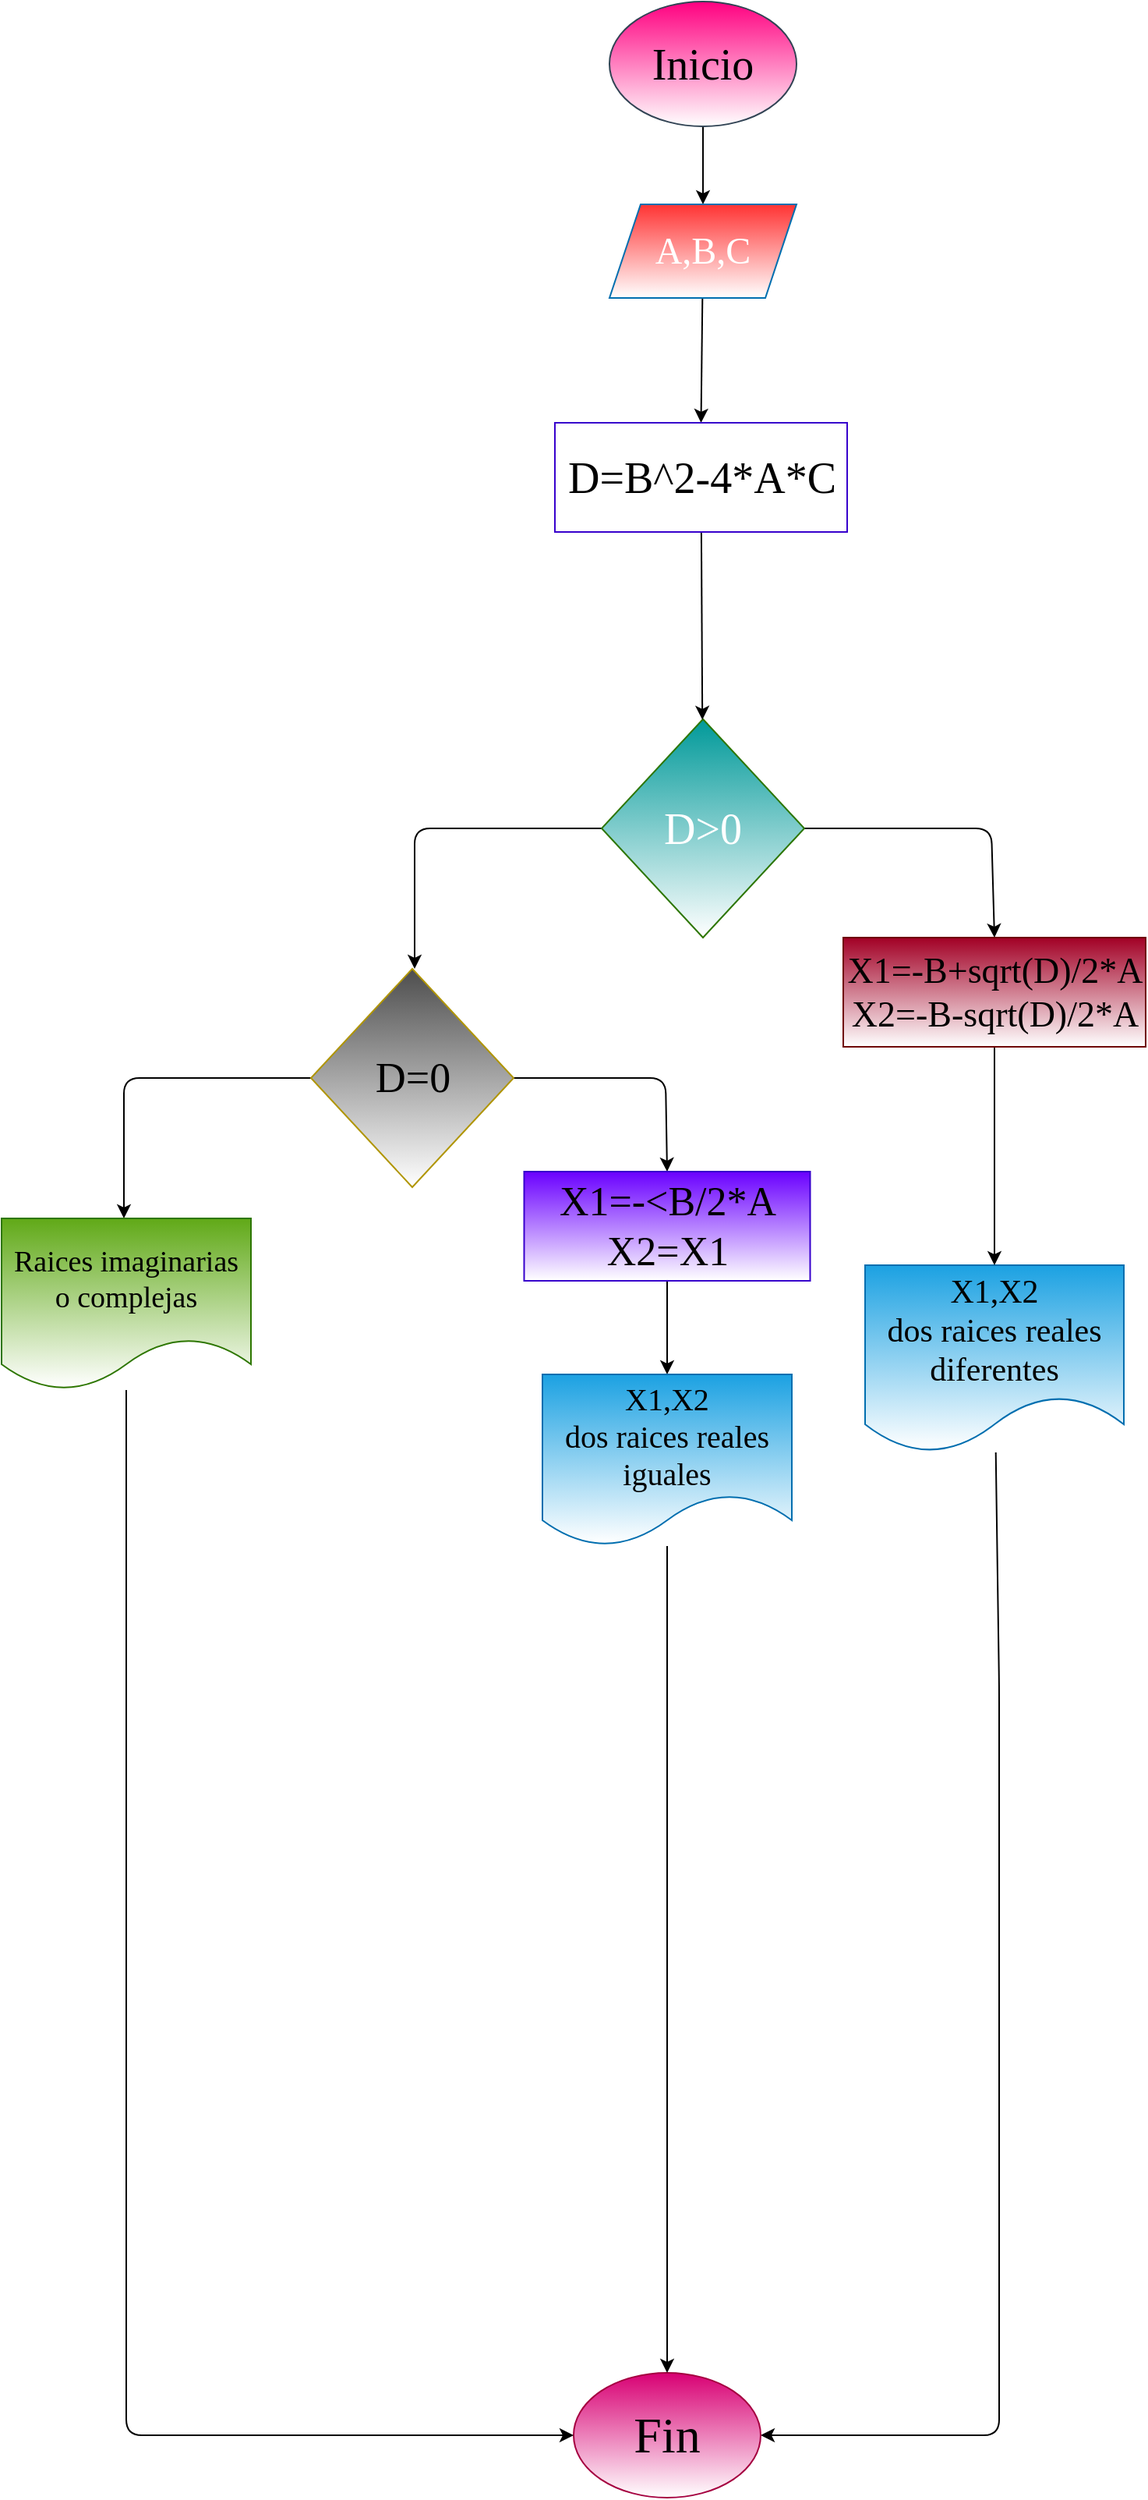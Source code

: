 <mxfile>
    <diagram id="pAi_KdXQo00Ve_mjZ8XZ" name="Página-1">
        <mxGraphModel dx="1447" dy="575" grid="1" gridSize="10" guides="1" tooltips="1" connect="1" arrows="1" fold="1" page="1" pageScale="1" pageWidth="827" pageHeight="1169" math="0" shadow="0">
            <root>
                <mxCell id="0"/>
                <mxCell id="1" parent="0"/>
                <mxCell id="4" value="" style="edgeStyle=none;html=1;fontSize=18;" parent="1" source="2" target="3" edge="1">
                    <mxGeometry relative="1" as="geometry"/>
                </mxCell>
                <mxCell id="2" value="&lt;font style=&quot;font-size: 28px&quot; color=&quot;#000000&quot;&gt;Inicio&lt;/font&gt;" style="ellipse;whiteSpace=wrap;html=1;fillColor=#FF0080;fontColor=#ffffff;strokeColor=#314354;fontFamily=Comic Sans MS;fontSize=28;gradientColor=#ffffff;" parent="1" vertex="1">
                    <mxGeometry x="250" y="80" width="120" height="80" as="geometry"/>
                </mxCell>
                <mxCell id="27" style="edgeStyle=none;html=1;entryX=0.5;entryY=0;entryDx=0;entryDy=0;" parent="1" source="3" target="26" edge="1">
                    <mxGeometry relative="1" as="geometry"/>
                </mxCell>
                <mxCell id="3" value="&lt;font style=&quot;font-size: 24px;&quot;&gt;A,B,C&lt;/font&gt;" style="shape=parallelogram;perimeter=parallelogramPerimeter;whiteSpace=wrap;html=1;fixedSize=1;fillColor=#FF3333;fontColor=#ffffff;strokeColor=#006EAF;fontFamily=Comic Sans MS;fontSize=24;gradientColor=#ffffff;" parent="1" vertex="1">
                    <mxGeometry x="250" y="210" width="120" height="60" as="geometry"/>
                </mxCell>
                <mxCell id="21" style="edgeStyle=none;html=1;entryX=0.5;entryY=0;entryDx=0;entryDy=0;fontSize=18;" parent="1" source="5" target="29" edge="1">
                    <mxGeometry relative="1" as="geometry">
                        <Array as="points">
                            <mxPoint x="495" y="610"/>
                        </Array>
                    </mxGeometry>
                </mxCell>
                <mxCell id="22" style="edgeStyle=none;html=1;exitX=0;exitY=0.5;exitDx=0;exitDy=0;entryX=0.5;entryY=0;entryDx=0;entryDy=0;fontSize=18;" parent="1" source="5" edge="1">
                    <mxGeometry relative="1" as="geometry">
                        <Array as="points">
                            <mxPoint x="125" y="610"/>
                        </Array>
                        <mxPoint x="125" y="700" as="targetPoint"/>
                    </mxGeometry>
                </mxCell>
                <mxCell id="5" value="D&amp;gt;0" style="rhombus;whiteSpace=wrap;html=1;fontSize=28;fillColor=#009999;fontColor=#ffffff;strokeColor=#2D7600;fontFamily=Comic Sans MS;gradientColor=#ffffff;" parent="1" vertex="1">
                    <mxGeometry x="245" y="540" width="130" height="140" as="geometry"/>
                </mxCell>
                <mxCell id="25" style="edgeStyle=none;html=1;entryX=1;entryY=0.5;entryDx=0;entryDy=0;fontSize=18;" parent="1" source="15" target="23" edge="1">
                    <mxGeometry relative="1" as="geometry">
                        <Array as="points">
                            <mxPoint x="500" y="1160"/>
                            <mxPoint x="500" y="1640"/>
                        </Array>
                    </mxGeometry>
                </mxCell>
                <mxCell id="15" value="&lt;font color=&quot;#000000&quot;&gt;X1,X2&lt;br style=&quot;font-size: 21px&quot;&gt;dos raices reales diferentes&lt;/font&gt;" style="shape=document;whiteSpace=wrap;html=1;boundedLbl=1;fontSize=21;fillColor=#1ba1e2;fontColor=#ffffff;strokeColor=#006EAF;fontFamily=Comic Sans MS;gradientColor=#ffffff;" parent="1" vertex="1">
                    <mxGeometry x="414" y="890" width="166" height="120" as="geometry"/>
                </mxCell>
                <mxCell id="23" value="&lt;font color=&quot;#000000&quot;&gt;Fin&lt;/font&gt;" style="ellipse;whiteSpace=wrap;html=1;fontSize=32;fillColor=#d80073;fontColor=#ffffff;strokeColor=#A50040;fontFamily=Comic Sans MS;gradientColor=#ffffff;" parent="1" vertex="1">
                    <mxGeometry x="227" y="1600" width="120" height="80" as="geometry"/>
                </mxCell>
                <mxCell id="28" style="edgeStyle=none;html=1;" parent="1" source="26" target="5" edge="1">
                    <mxGeometry relative="1" as="geometry"/>
                </mxCell>
                <mxCell id="26" value="&lt;font style=&quot;font-size: 28px&quot; color=&quot;#000000&quot;&gt;D=B^2-4*A*C&lt;/font&gt;" style="text;strokeColor=#3700CC;fillColor=default;html=1;fontSize=28;fontStyle=0;verticalAlign=middle;align=center;fontColor=#ffffff;fontFamily=Comic Sans MS;gradientColor=#ffffff;" parent="1" vertex="1">
                    <mxGeometry x="215" y="350" width="187.5" height="70" as="geometry"/>
                </mxCell>
                <mxCell id="30" style="edgeStyle=none;html=1;fontSize=18;" parent="1" source="29" target="15" edge="1">
                    <mxGeometry relative="1" as="geometry"/>
                </mxCell>
                <mxCell id="29" value="&lt;font color=&quot;#000000&quot;&gt;&lt;font style=&quot;font-size: 23px&quot;&gt;X1=-B+sqrt(D)/2*A&lt;br style=&quot;font-size: 23px&quot;&gt;X2=&lt;/font&gt;&lt;span style=&quot;font-size: 23px&quot;&gt;-B-sqrt(D)/2*A&lt;/span&gt;&lt;/font&gt;" style="text;strokeColor=#6F0000;fillColor=#a20025;html=1;fontSize=23;fontStyle=0;verticalAlign=middle;align=center;fontColor=#ffffff;fontFamily=Comic Sans MS;gradientColor=#ffffff;" parent="1" vertex="1">
                    <mxGeometry x="400" y="680" width="194" height="70" as="geometry"/>
                </mxCell>
                <mxCell id="38" style="edgeStyle=none;html=1;entryX=0.5;entryY=0;entryDx=0;entryDy=0;fontSize=18;" parent="1" source="40" target="44" edge="1">
                    <mxGeometry relative="1" as="geometry">
                        <Array as="points">
                            <mxPoint x="286" y="770"/>
                        </Array>
                    </mxGeometry>
                </mxCell>
                <mxCell id="39" style="edgeStyle=none;html=1;exitX=0;exitY=0.5;exitDx=0;exitDy=0;entryX=0.5;entryY=0;entryDx=0;entryDy=0;fontSize=18;" parent="1" source="40" edge="1">
                    <mxGeometry relative="1" as="geometry">
                        <Array as="points">
                            <mxPoint x="-61.5" y="770"/>
                        </Array>
                        <mxPoint x="-61.5" y="860" as="targetPoint"/>
                    </mxGeometry>
                </mxCell>
                <mxCell id="40" value="D=0" style="rhombus;whiteSpace=wrap;html=1;fontSize=27;fillColor=#4D4D4D;fontColor=#000000;strokeColor=#B09500;fontFamily=Comic Sans MS;gradientColor=#ffffff;" parent="1" vertex="1">
                    <mxGeometry x="58.5" y="700" width="130" height="140" as="geometry"/>
                </mxCell>
                <mxCell id="47" style="edgeStyle=none;html=1;entryX=0.5;entryY=0;entryDx=0;entryDy=0;fontSize=18;" parent="1" source="44" target="46" edge="1">
                    <mxGeometry relative="1" as="geometry"/>
                </mxCell>
                <mxCell id="44" value="&lt;span style=&quot;font-size: 26px&quot;&gt;&lt;font color=&quot;#000000&quot;&gt;X1=-&amp;lt;B/2*A&lt;br style=&quot;font-size: 26px&quot;&gt;X2=X1&lt;/font&gt;&lt;br style=&quot;font-size: 26px&quot;&gt;&lt;/span&gt;" style="text;strokeColor=#3700CC;fillColor=#6a00ff;html=1;fontSize=26;fontStyle=0;verticalAlign=middle;align=center;fontColor=#ffffff;fontFamily=Comic Sans MS;gradientColor=#ffffff;" parent="1" vertex="1">
                    <mxGeometry x="195.25" y="830" width="183.5" height="70" as="geometry"/>
                </mxCell>
                <mxCell id="48" style="edgeStyle=none;html=1;entryX=0;entryY=0.5;entryDx=0;entryDy=0;fontSize=18;" parent="1" source="45" target="23" edge="1">
                    <mxGeometry relative="1" as="geometry">
                        <Array as="points">
                            <mxPoint x="-60" y="1160"/>
                            <mxPoint x="-60" y="1640"/>
                        </Array>
                    </mxGeometry>
                </mxCell>
                <mxCell id="45" value="&lt;font color=&quot;#000000&quot;&gt;Raices imaginarias o complejas&lt;/font&gt;" style="shape=document;whiteSpace=wrap;html=1;boundedLbl=1;fontSize=19;fillColor=#60a917;fontColor=#ffffff;strokeColor=#2D7600;fontFamily=Comic Sans MS;gradientColor=#ffffff;" parent="1" vertex="1">
                    <mxGeometry x="-140" y="860" width="160" height="110" as="geometry"/>
                </mxCell>
                <mxCell id="49" style="edgeStyle=none;html=1;entryX=0.5;entryY=0;entryDx=0;entryDy=0;fontSize=18;" parent="1" source="46" target="23" edge="1">
                    <mxGeometry relative="1" as="geometry"/>
                </mxCell>
                <mxCell id="46" value="&lt;font color=&quot;#000000&quot;&gt;X1,X2&lt;br style=&quot;font-size: 20px&quot;&gt;dos raices reales iguales&lt;/font&gt;" style="shape=document;whiteSpace=wrap;html=1;boundedLbl=1;fontSize=20;fillColor=#1ba1e2;fontColor=#ffffff;strokeColor=#006EAF;fontFamily=Comic Sans MS;gradientColor=#ffffff;" parent="1" vertex="1">
                    <mxGeometry x="207" y="960" width="160" height="110" as="geometry"/>
                </mxCell>
            </root>
        </mxGraphModel>
    </diagram>
</mxfile>